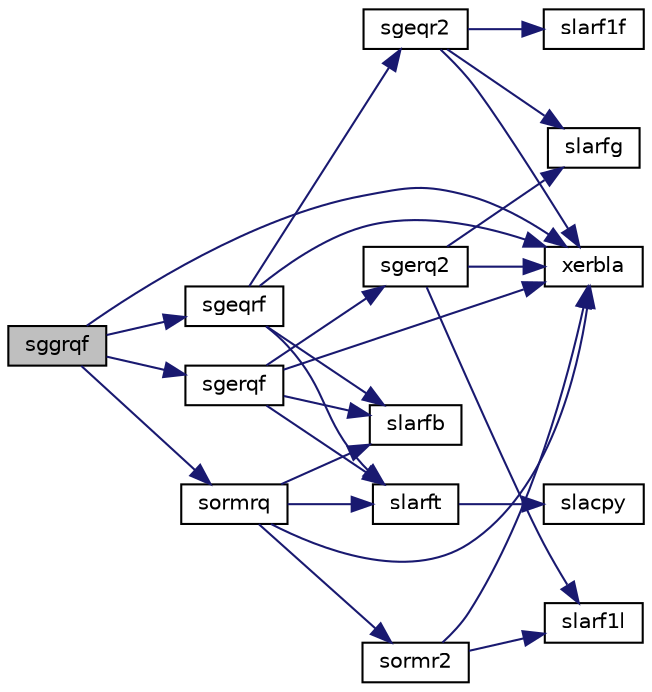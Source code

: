 digraph "sggrqf"
{
 // LATEX_PDF_SIZE
  edge [fontname="Helvetica",fontsize="10",labelfontname="Helvetica",labelfontsize="10"];
  node [fontname="Helvetica",fontsize="10",shape=record];
  rankdir="LR";
  Node1 [label="sggrqf",height=0.2,width=0.4,color="black", fillcolor="grey75", style="filled", fontcolor="black",tooltip="SGGRQF"];
  Node1 -> Node2 [color="midnightblue",fontsize="10",style="solid",fontname="Helvetica"];
  Node2 [label="sgeqrf",height=0.2,width=0.4,color="black", fillcolor="white", style="filled",URL="$sgeqrf_8f.html#a7cb54fa1727bf0166523036f4948bc56",tooltip="SGEQRF"];
  Node2 -> Node3 [color="midnightblue",fontsize="10",style="solid",fontname="Helvetica"];
  Node3 [label="sgeqr2",height=0.2,width=0.4,color="black", fillcolor="white", style="filled",URL="$sgeqr2_8f.html#acd1ae8241f3d12cfa0f1d5ecdbc32eca",tooltip="SGEQR2 computes the QR factorization of a general rectangular matrix using an unblocked algorithm."];
  Node3 -> Node4 [color="midnightblue",fontsize="10",style="solid",fontname="Helvetica"];
  Node4 [label="slarf1f",height=0.2,width=0.4,color="black", fillcolor="white", style="filled",URL="$slarf1f_8f.html#aefd3efd961011e8288e1a09bb2e04b99",tooltip="SLARF1F applies an elementary reflector to a general rectangular"];
  Node3 -> Node5 [color="midnightblue",fontsize="10",style="solid",fontname="Helvetica"];
  Node5 [label="slarfg",height=0.2,width=0.4,color="black", fillcolor="white", style="filled",URL="$slarfg_8f.html#a1c10a1adfa35b2d5ea15e801287a6a38",tooltip="SLARFG generates an elementary reflector (Householder matrix)."];
  Node3 -> Node6 [color="midnightblue",fontsize="10",style="solid",fontname="Helvetica"];
  Node6 [label="xerbla",height=0.2,width=0.4,color="black", fillcolor="white", style="filled",URL="$xerbla_8f.html#a377ee61015baf8dea7770b3a404b1c07",tooltip="XERBLA"];
  Node2 -> Node7 [color="midnightblue",fontsize="10",style="solid",fontname="Helvetica"];
  Node7 [label="slarfb",height=0.2,width=0.4,color="black", fillcolor="white", style="filled",URL="$slarfb_8f.html#abd00c98d81aee1efa14e838bafa8078a",tooltip="SLARFB applies a block reflector or its transpose to a general rectangular matrix."];
  Node2 -> Node8 [color="midnightblue",fontsize="10",style="solid",fontname="Helvetica"];
  Node8 [label="slarft",height=0.2,width=0.4,color="black", fillcolor="white", style="filled",URL="$slarft_8f.html#a65328f5195290453fa03cb785888a95d",tooltip="SLARFT forms the triangular factor T of a block reflector H = I - vtvH"];
  Node8 -> Node9 [color="midnightblue",fontsize="10",style="solid",fontname="Helvetica"];
  Node9 [label="slacpy",height=0.2,width=0.4,color="black", fillcolor="white", style="filled",URL="$slacpy_8f.html#a7780c991533ce8dd1f2c22ae2d563f08",tooltip="SLACPY copies all or part of one two-dimensional array to another."];
  Node2 -> Node6 [color="midnightblue",fontsize="10",style="solid",fontname="Helvetica"];
  Node1 -> Node10 [color="midnightblue",fontsize="10",style="solid",fontname="Helvetica"];
  Node10 [label="sgerqf",height=0.2,width=0.4,color="black", fillcolor="white", style="filled",URL="$sgerqf_8f.html#a6cf9836380912f68d520a17c77832d65",tooltip="SGERQF"];
  Node10 -> Node11 [color="midnightblue",fontsize="10",style="solid",fontname="Helvetica"];
  Node11 [label="sgerq2",height=0.2,width=0.4,color="black", fillcolor="white", style="filled",URL="$sgerq2_8f.html#a5e9f3f3c1012927a2df1456522a0e297",tooltip="SGERQ2 computes the RQ factorization of a general rectangular matrix using an unblocked algorithm."];
  Node11 -> Node12 [color="midnightblue",fontsize="10",style="solid",fontname="Helvetica"];
  Node12 [label="slarf1l",height=0.2,width=0.4,color="black", fillcolor="white", style="filled",URL="$slarf1l_8f.html#a2cd524707ffe6a2e5594c43517e1ba41",tooltip="SLARF1L applies an elementary reflector to a general rectangular"];
  Node11 -> Node5 [color="midnightblue",fontsize="10",style="solid",fontname="Helvetica"];
  Node11 -> Node6 [color="midnightblue",fontsize="10",style="solid",fontname="Helvetica"];
  Node10 -> Node7 [color="midnightblue",fontsize="10",style="solid",fontname="Helvetica"];
  Node10 -> Node8 [color="midnightblue",fontsize="10",style="solid",fontname="Helvetica"];
  Node10 -> Node6 [color="midnightblue",fontsize="10",style="solid",fontname="Helvetica"];
  Node1 -> Node13 [color="midnightblue",fontsize="10",style="solid",fontname="Helvetica"];
  Node13 [label="sormrq",height=0.2,width=0.4,color="black", fillcolor="white", style="filled",URL="$sormrq_8f.html#a2532edfce212e15ee91c0b9b4a44d0e1",tooltip="SORMRQ"];
  Node13 -> Node7 [color="midnightblue",fontsize="10",style="solid",fontname="Helvetica"];
  Node13 -> Node8 [color="midnightblue",fontsize="10",style="solid",fontname="Helvetica"];
  Node13 -> Node14 [color="midnightblue",fontsize="10",style="solid",fontname="Helvetica"];
  Node14 [label="sormr2",height=0.2,width=0.4,color="black", fillcolor="white", style="filled",URL="$sormr2_8f.html#a18ade12e8735b8ee89c7c93da87b2dca",tooltip="SORMR2 multiplies a general matrix by the orthogonal matrix from a RQ factorization determined by sge..."];
  Node14 -> Node12 [color="midnightblue",fontsize="10",style="solid",fontname="Helvetica"];
  Node14 -> Node6 [color="midnightblue",fontsize="10",style="solid",fontname="Helvetica"];
  Node13 -> Node6 [color="midnightblue",fontsize="10",style="solid",fontname="Helvetica"];
  Node1 -> Node6 [color="midnightblue",fontsize="10",style="solid",fontname="Helvetica"];
}
